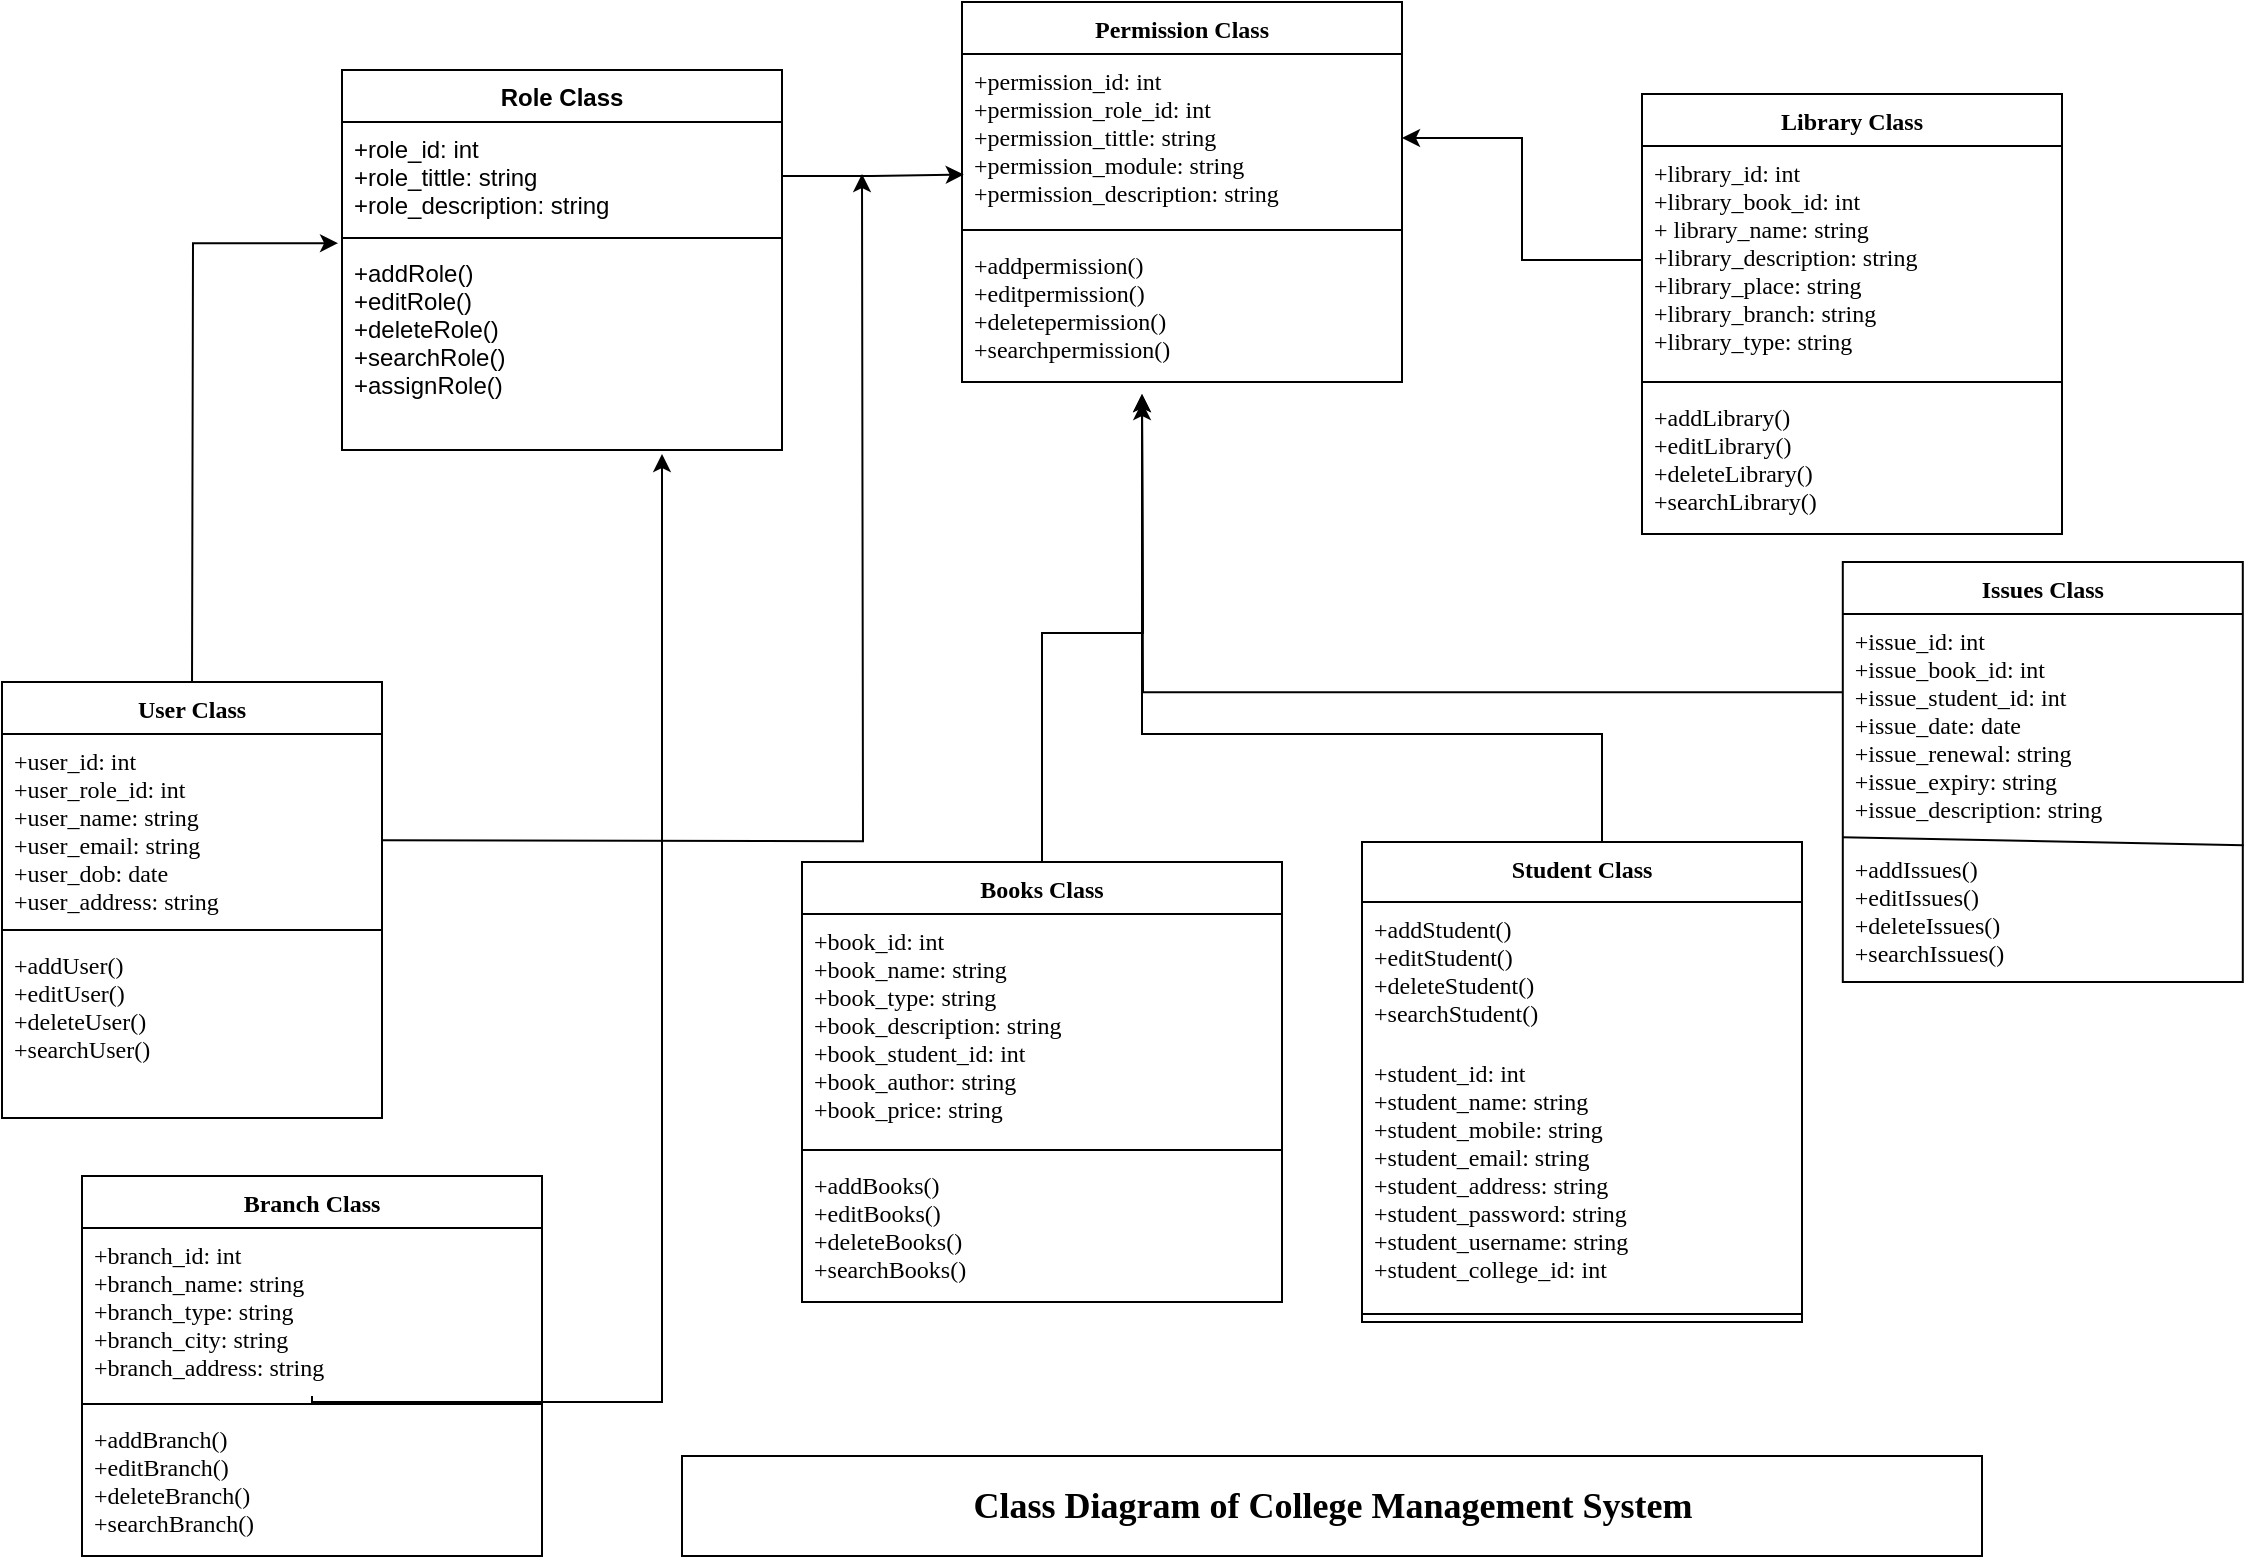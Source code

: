 <mxfile version="20.5.3" type="google"><diagram id="S4lH-8VgY-Aye4h_-F0E" name="Page-1"><mxGraphModel grid="1" page="1" gridSize="10" guides="1" tooltips="1" connect="1" arrows="1" fold="1" pageScale="1" pageWidth="1169" pageHeight="827" math="0" shadow="0"><root><mxCell id="0"/><mxCell id="1" parent="0"/><mxCell id="JvO9IDZWSa27tZ2mdYNe-1" value="Role Class" style="swimlane;fontStyle=1;align=center;verticalAlign=top;childLayout=stackLayout;horizontal=1;startSize=26;horizontalStack=0;resizeParent=1;resizeParentMax=0;resizeLast=0;collapsible=1;marginBottom=0;" vertex="1" parent="1"><mxGeometry x="190" y="54" width="220" height="190" as="geometry"/></mxCell><mxCell id="JvO9IDZWSa27tZ2mdYNe-2" value="+role_id: int&#10;+role_tittle: string&#10;+role_description: string" style="text;strokeColor=none;fillColor=none;align=left;verticalAlign=top;spacingLeft=4;spacingRight=4;overflow=hidden;rotatable=0;points=[[0,0.5],[1,0.5]];portConstraint=eastwest;" vertex="1" parent="JvO9IDZWSa27tZ2mdYNe-1"><mxGeometry y="26" width="220" height="54" as="geometry"/></mxCell><mxCell id="JvO9IDZWSa27tZ2mdYNe-3" value="" style="line;strokeWidth=1;fillColor=none;align=left;verticalAlign=middle;spacingTop=-1;spacingLeft=3;spacingRight=3;rotatable=0;labelPosition=right;points=[];portConstraint=eastwest;strokeColor=inherit;" vertex="1" parent="JvO9IDZWSa27tZ2mdYNe-1"><mxGeometry y="80" width="220" height="8" as="geometry"/></mxCell><mxCell id="JvO9IDZWSa27tZ2mdYNe-4" value="+addRole()&#10;+editRole()&#10;+deleteRole()&#10;+searchRole()&#10;+assignRole()" style="text;strokeColor=none;fillColor=none;align=left;verticalAlign=top;spacingLeft=4;spacingRight=4;overflow=hidden;rotatable=0;points=[[0,0.5],[1,0.5]];portConstraint=eastwest;" vertex="1" parent="JvO9IDZWSa27tZ2mdYNe-1"><mxGeometry y="88" width="220" height="102" as="geometry"/></mxCell><mxCell id="JvO9IDZWSa27tZ2mdYNe-9" value="Permission Class" style="swimlane;fontStyle=1;align=center;verticalAlign=top;childLayout=stackLayout;horizontal=1;startSize=26;horizontalStack=0;resizeParent=1;resizeParentMax=0;resizeLast=0;collapsible=1;marginBottom=0;fontFamily=Georgia;" vertex="1" parent="1"><mxGeometry x="500" y="20" width="220" height="190" as="geometry"/></mxCell><mxCell id="JvO9IDZWSa27tZ2mdYNe-10" value="+permission_id: int&#10;+permission_role_id: int&#10;+permission_tittle: string&#10;+permission_module: string &#10;+permission_description: string" style="text;strokeColor=none;fillColor=none;align=left;verticalAlign=top;spacingLeft=4;spacingRight=4;overflow=hidden;rotatable=0;points=[[0,0.5],[1,0.5]];portConstraint=eastwest;fontFamily=Georgia;" vertex="1" parent="JvO9IDZWSa27tZ2mdYNe-9"><mxGeometry y="26" width="220" height="84" as="geometry"/></mxCell><mxCell id="JvO9IDZWSa27tZ2mdYNe-11" value="" style="line;strokeWidth=1;fillColor=none;align=left;verticalAlign=middle;spacingTop=-1;spacingLeft=3;spacingRight=3;rotatable=0;labelPosition=right;points=[];portConstraint=eastwest;strokeColor=inherit;fontFamily=Georgia;" vertex="1" parent="JvO9IDZWSa27tZ2mdYNe-9"><mxGeometry y="110" width="220" height="8" as="geometry"/></mxCell><mxCell id="JvO9IDZWSa27tZ2mdYNe-12" value="+addpermission()&#10;+editpermission()&#10;+deletepermission()&#10;+searchpermission()" style="text;strokeColor=none;fillColor=none;align=left;verticalAlign=top;spacingLeft=4;spacingRight=4;overflow=hidden;rotatable=0;points=[[0,0.5],[1,0.5]];portConstraint=eastwest;fontFamily=Georgia;" vertex="1" parent="JvO9IDZWSa27tZ2mdYNe-9"><mxGeometry y="118" width="220" height="72" as="geometry"/></mxCell><mxCell id="JvO9IDZWSa27tZ2mdYNe-13" value="Library Class" style="swimlane;fontStyle=1;align=center;verticalAlign=top;childLayout=stackLayout;horizontal=1;startSize=26;horizontalStack=0;resizeParent=1;resizeParentMax=0;resizeLast=0;collapsible=1;marginBottom=0;fontFamily=Georgia;" vertex="1" parent="1"><mxGeometry x="840" y="66" width="210" height="220" as="geometry"/></mxCell><mxCell id="JvO9IDZWSa27tZ2mdYNe-14" value="+library_id: int&#10;+library_book_id: int&#10;+ library_name: string&#10;+library_description: string&#10;+library_place: string&#10;+library_branch: string&#10;+library_type: string" style="text;strokeColor=none;fillColor=none;align=left;verticalAlign=top;spacingLeft=4;spacingRight=4;overflow=hidden;rotatable=0;points=[[0,0.5],[1,0.5]];portConstraint=eastwest;fontFamily=Georgia;" vertex="1" parent="JvO9IDZWSa27tZ2mdYNe-13"><mxGeometry y="26" width="210" height="114" as="geometry"/></mxCell><mxCell id="JvO9IDZWSa27tZ2mdYNe-15" value="" style="line;strokeWidth=1;fillColor=none;align=left;verticalAlign=middle;spacingTop=-1;spacingLeft=3;spacingRight=3;rotatable=0;labelPosition=right;points=[];portConstraint=eastwest;strokeColor=inherit;fontFamily=Georgia;" vertex="1" parent="JvO9IDZWSa27tZ2mdYNe-13"><mxGeometry y="140" width="210" height="8" as="geometry"/></mxCell><mxCell id="JvO9IDZWSa27tZ2mdYNe-16" value="+addLibrary()&#10;+editLibrary()&#10;+deleteLibrary()&#10;+searchLibrary()" style="text;strokeColor=none;fillColor=none;align=left;verticalAlign=top;spacingLeft=4;spacingRight=4;overflow=hidden;rotatable=0;points=[[0,0.5],[1,0.5]];portConstraint=eastwest;fontFamily=Georgia;" vertex="1" parent="JvO9IDZWSa27tZ2mdYNe-13"><mxGeometry y="148" width="210" height="72" as="geometry"/></mxCell><mxCell id="JvO9IDZWSa27tZ2mdYNe-41" style="edgeStyle=orthogonalEdgeStyle;rounded=0;orthogonalLoop=1;jettySize=auto;html=1;exitX=0;exitY=0.343;exitDx=0;exitDy=0;fontFamily=Georgia;exitPerimeter=0;" edge="1" parent="1" source="JvO9IDZWSa27tZ2mdYNe-18"><mxGeometry relative="1" as="geometry"><mxPoint x="590" y="216" as="targetPoint"/><mxPoint x="980" y="386" as="sourcePoint"/></mxGeometry></mxCell><mxCell id="JvO9IDZWSa27tZ2mdYNe-17" value="Issues Class" style="swimlane;fontStyle=1;align=center;verticalAlign=top;childLayout=stackLayout;horizontal=1;startSize=26;horizontalStack=0;resizeParent=1;resizeParentMax=0;resizeLast=0;collapsible=1;marginBottom=0;fontFamily=Georgia;" vertex="1" parent="1"><mxGeometry x="940.4" y="300" width="200" height="210" as="geometry"/></mxCell><mxCell id="JvO9IDZWSa27tZ2mdYNe-18" value="+issue_id: int&#10;+issue_book_id: int&#10;+issue_student_id: int&#10;+issue_date: date&#10;+issue_renewal: string&#10;+issue_expiry: string&#10;+issue_description: string&#10;" style="text;strokeColor=none;fillColor=none;align=left;verticalAlign=top;spacingLeft=4;spacingRight=4;overflow=hidden;rotatable=0;points=[[0,0.5],[1,0.5]];portConstraint=eastwest;fontFamily=Georgia;" vertex="1" parent="JvO9IDZWSa27tZ2mdYNe-17"><mxGeometry y="26" width="200" height="114" as="geometry"/></mxCell><mxCell id="JvO9IDZWSa27tZ2mdYNe-20" value="+addIssues()&#10;+editIssues()&#10;+deleteIssues()&#10;+searchIssues()" style="text;strokeColor=none;fillColor=none;align=left;verticalAlign=top;spacingLeft=4;spacingRight=4;overflow=hidden;rotatable=0;points=[[0,0.5],[1,0.5]];portConstraint=eastwest;fontFamily=Georgia;" vertex="1" parent="JvO9IDZWSa27tZ2mdYNe-17"><mxGeometry y="140" width="200" height="70" as="geometry"/></mxCell><mxCell id="JvO9IDZWSa27tZ2mdYNe-21" value="" style="endArrow=none;html=1;rounded=0;fontFamily=Georgia;exitX=-0.002;exitY=-0.034;exitDx=0;exitDy=0;exitPerimeter=0;entryX=1.002;entryY=0.023;entryDx=0;entryDy=0;entryPerimeter=0;" edge="1" parent="JvO9IDZWSa27tZ2mdYNe-17" source="JvO9IDZWSa27tZ2mdYNe-20" target="JvO9IDZWSa27tZ2mdYNe-20"><mxGeometry width="50" height="50" relative="1" as="geometry"><mxPoint x="-10" y="90" as="sourcePoint"/><mxPoint x="40" y="40" as="targetPoint"/></mxGeometry></mxCell><mxCell id="JvO9IDZWSa27tZ2mdYNe-43" style="edgeStyle=orthogonalEdgeStyle;rounded=0;orthogonalLoop=1;jettySize=auto;html=1;fontFamily=Georgia;exitX=0.558;exitY=0.008;exitDx=0;exitDy=0;exitPerimeter=0;" edge="1" parent="1" source="JvO9IDZWSa27tZ2mdYNe-22"><mxGeometry relative="1" as="geometry"><mxPoint x="590" y="216" as="targetPoint"/><Array as="points"><mxPoint x="820" y="442"/><mxPoint x="820" y="386"/><mxPoint x="590" y="386"/></Array><mxPoint x="820" y="530" as="sourcePoint"/></mxGeometry></mxCell><mxCell id="JvO9IDZWSa27tZ2mdYNe-22" value="Student Class" style="swimlane;fontStyle=1;align=center;verticalAlign=top;childLayout=stackLayout;horizontal=1;startSize=30;horizontalStack=0;resizeParent=1;resizeParentMax=0;resizeLast=0;collapsible=1;marginBottom=0;fontFamily=Georgia;" vertex="1" parent="1"><mxGeometry x="700" y="440" width="220" height="240" as="geometry"/></mxCell><mxCell id="JvO9IDZWSa27tZ2mdYNe-25" value="+addStudent()&#10;+editStudent()&#10;+deleteStudent()&#10;+searchStudent()" style="text;strokeColor=none;fillColor=none;align=left;verticalAlign=top;spacingLeft=4;spacingRight=4;overflow=hidden;rotatable=0;points=[[0,0.5],[1,0.5]];portConstraint=eastwest;fontFamily=Georgia;" vertex="1" parent="JvO9IDZWSa27tZ2mdYNe-22"><mxGeometry y="30" width="220" height="72" as="geometry"/></mxCell><mxCell id="JvO9IDZWSa27tZ2mdYNe-23" value="+student_id: int&#10;+student_name: string&#10;+student_mobile: string&#10;+student_email: string&#10;+student_address: string&#10;+student_password: string&#10;+student_username: string&#10;+student_college_id: int" style="text;strokeColor=none;fillColor=none;align=left;verticalAlign=top;spacingLeft=4;spacingRight=4;overflow=hidden;rotatable=0;points=[[0,0.5],[1,0.5]];portConstraint=eastwest;fontFamily=Georgia;" vertex="1" parent="JvO9IDZWSa27tZ2mdYNe-22"><mxGeometry y="102" width="220" height="130" as="geometry"/></mxCell><mxCell id="JvO9IDZWSa27tZ2mdYNe-24" value="" style="line;strokeWidth=1;fillColor=none;align=left;verticalAlign=middle;spacingTop=-1;spacingLeft=3;spacingRight=3;rotatable=0;labelPosition=right;points=[];portConstraint=eastwest;strokeColor=inherit;fontFamily=Georgia;" vertex="1" parent="JvO9IDZWSa27tZ2mdYNe-22"><mxGeometry y="232" width="220" height="8" as="geometry"/></mxCell><mxCell id="37yhIiDADqPbxNfBztbJ-11" style="edgeStyle=orthogonalEdgeStyle;rounded=0;orthogonalLoop=1;jettySize=auto;html=1;" edge="1" parent="1" source="JvO9IDZWSa27tZ2mdYNe-26"><mxGeometry relative="1" as="geometry"><mxPoint x="590" y="220" as="targetPoint"/></mxGeometry></mxCell><mxCell id="JvO9IDZWSa27tZ2mdYNe-26" value="Books Class" style="swimlane;fontStyle=1;align=center;verticalAlign=top;childLayout=stackLayout;horizontal=1;startSize=26;horizontalStack=0;resizeParent=1;resizeParentMax=0;resizeLast=0;collapsible=1;marginBottom=0;fontFamily=Georgia;" vertex="1" parent="1"><mxGeometry x="420" y="450" width="240" height="220" as="geometry"/></mxCell><mxCell id="JvO9IDZWSa27tZ2mdYNe-27" value="+book_id: int&#10;+book_name: string&#10;+book_type: string&#10;+book_description: string&#10;+book_student_id: int&#10;+book_author: string&#10;+book_price: string&#10;" style="text;strokeColor=none;fillColor=none;align=left;verticalAlign=top;spacingLeft=4;spacingRight=4;overflow=hidden;rotatable=0;points=[[0,0.5],[1,0.5]];portConstraint=eastwest;fontFamily=Georgia;" vertex="1" parent="JvO9IDZWSa27tZ2mdYNe-26"><mxGeometry y="26" width="240" height="114" as="geometry"/></mxCell><mxCell id="JvO9IDZWSa27tZ2mdYNe-28" value="" style="line;strokeWidth=1;fillColor=none;align=left;verticalAlign=middle;spacingTop=-1;spacingLeft=3;spacingRight=3;rotatable=0;labelPosition=right;points=[];portConstraint=eastwest;strokeColor=inherit;fontFamily=Georgia;" vertex="1" parent="JvO9IDZWSa27tZ2mdYNe-26"><mxGeometry y="140" width="240" height="8" as="geometry"/></mxCell><mxCell id="JvO9IDZWSa27tZ2mdYNe-29" value="+addBooks()&#10;+editBooks()&#10;+deleteBooks()&#10;+searchBooks()" style="text;strokeColor=none;fillColor=none;align=left;verticalAlign=top;spacingLeft=4;spacingRight=4;overflow=hidden;rotatable=0;points=[[0,0.5],[1,0.5]];portConstraint=eastwest;fontFamily=Georgia;" vertex="1" parent="JvO9IDZWSa27tZ2mdYNe-26"><mxGeometry y="148" width="240" height="72" as="geometry"/></mxCell><mxCell id="JvO9IDZWSa27tZ2mdYNe-30" value="Branch Class" style="swimlane;fontStyle=1;align=center;verticalAlign=top;childLayout=stackLayout;horizontal=1;startSize=26;horizontalStack=0;resizeParent=1;resizeParentMax=0;resizeLast=0;collapsible=1;marginBottom=0;fontFamily=Georgia;" vertex="1" parent="1"><mxGeometry x="60" y="607" width="230" height="190" as="geometry"/></mxCell><mxCell id="JvO9IDZWSa27tZ2mdYNe-31" value="+branch_id: int&#10;+branch_name: string&#10;+branch_type: string&#10;+branch_city: string&#10;+branch_address: string" style="text;strokeColor=none;fillColor=none;align=left;verticalAlign=top;spacingLeft=4;spacingRight=4;overflow=hidden;rotatable=0;points=[[0,0.5],[1,0.5]];portConstraint=eastwest;fontFamily=Georgia;" vertex="1" parent="JvO9IDZWSa27tZ2mdYNe-30"><mxGeometry y="26" width="230" height="84" as="geometry"/></mxCell><mxCell id="JvO9IDZWSa27tZ2mdYNe-32" value="" style="line;strokeWidth=1;fillColor=none;align=left;verticalAlign=middle;spacingTop=-1;spacingLeft=3;spacingRight=3;rotatable=0;labelPosition=right;points=[];portConstraint=eastwest;strokeColor=inherit;fontFamily=Georgia;" vertex="1" parent="JvO9IDZWSa27tZ2mdYNe-30"><mxGeometry y="110" width="230" height="8" as="geometry"/></mxCell><mxCell id="JvO9IDZWSa27tZ2mdYNe-33" value="+addBranch()&#10;+editBranch()&#10;+deleteBranch()&#10;+searchBranch()" style="text;strokeColor=none;fillColor=none;align=left;verticalAlign=top;spacingLeft=4;spacingRight=4;overflow=hidden;rotatable=0;points=[[0,0.5],[1,0.5]];portConstraint=eastwest;fontFamily=Georgia;" vertex="1" parent="JvO9IDZWSa27tZ2mdYNe-30"><mxGeometry y="118" width="230" height="72" as="geometry"/></mxCell><mxCell id="JvO9IDZWSa27tZ2mdYNe-38" style="edgeStyle=orthogonalEdgeStyle;rounded=0;orthogonalLoop=1;jettySize=auto;html=1;fontFamily=Georgia;entryX=-0.009;entryY=-0.014;entryDx=0;entryDy=0;entryPerimeter=0;" edge="1" parent="1" target="JvO9IDZWSa27tZ2mdYNe-4"><mxGeometry relative="1" as="geometry"><mxPoint x="115" y="116" as="targetPoint"/><mxPoint x="115.0" y="366" as="sourcePoint"/></mxGeometry></mxCell><mxCell id="JvO9IDZWSa27tZ2mdYNe-34" value="User Class" style="swimlane;fontStyle=1;align=center;verticalAlign=top;childLayout=stackLayout;horizontal=1;startSize=26;horizontalStack=0;resizeParent=1;resizeParentMax=0;resizeLast=0;collapsible=1;marginBottom=0;fontFamily=Georgia;" vertex="1" parent="1"><mxGeometry x="20" y="360" width="190" height="218" as="geometry"/></mxCell><mxCell id="JvO9IDZWSa27tZ2mdYNe-35" value="+user_id: int&#10;+user_role_id: int&#10;+user_name: string&#10;+user_email: string&#10;+user_dob: date&#10;+user_address: string" style="text;strokeColor=none;fillColor=none;align=left;verticalAlign=top;spacingLeft=4;spacingRight=4;overflow=hidden;rotatable=0;points=[[0,0.5],[1,0.5]];portConstraint=eastwest;fontFamily=Georgia;" vertex="1" parent="JvO9IDZWSa27tZ2mdYNe-34"><mxGeometry y="26" width="190" height="94" as="geometry"/></mxCell><mxCell id="JvO9IDZWSa27tZ2mdYNe-36" value="" style="line;strokeWidth=1;fillColor=none;align=left;verticalAlign=middle;spacingTop=-1;spacingLeft=3;spacingRight=3;rotatable=0;labelPosition=right;points=[];portConstraint=eastwest;strokeColor=inherit;fontFamily=Georgia;" vertex="1" parent="JvO9IDZWSa27tZ2mdYNe-34"><mxGeometry y="120" width="190" height="8" as="geometry"/></mxCell><mxCell id="JvO9IDZWSa27tZ2mdYNe-37" value="+addUser()&#10;+editUser()&#10;+deleteUser()&#10;+searchUser()" style="text;strokeColor=none;fillColor=none;align=left;verticalAlign=top;spacingLeft=4;spacingRight=4;overflow=hidden;rotatable=0;points=[[0,0.5],[1,0.5]];portConstraint=eastwest;fontFamily=Georgia;" vertex="1" parent="JvO9IDZWSa27tZ2mdYNe-34"><mxGeometry y="128" width="190" height="90" as="geometry"/></mxCell><mxCell id="JvO9IDZWSa27tZ2mdYNe-39" style="edgeStyle=orthogonalEdgeStyle;rounded=0;orthogonalLoop=1;jettySize=auto;html=1;entryX=0.004;entryY=0.717;entryDx=0;entryDy=0;entryPerimeter=0;fontFamily=Georgia;" edge="1" parent="1" source="JvO9IDZWSa27tZ2mdYNe-2" target="JvO9IDZWSa27tZ2mdYNe-10"><mxGeometry relative="1" as="geometry"/></mxCell><mxCell id="JvO9IDZWSa27tZ2mdYNe-40" style="edgeStyle=orthogonalEdgeStyle;rounded=0;orthogonalLoop=1;jettySize=auto;html=1;fontFamily=Georgia;" edge="1" parent="1" source="JvO9IDZWSa27tZ2mdYNe-14" target="JvO9IDZWSa27tZ2mdYNe-10"><mxGeometry relative="1" as="geometry"/></mxCell><mxCell id="JvO9IDZWSa27tZ2mdYNe-45" style="edgeStyle=orthogonalEdgeStyle;rounded=0;orthogonalLoop=1;jettySize=auto;html=1;fontFamily=Georgia;" edge="1" parent="1"><mxGeometry relative="1" as="geometry"><mxPoint x="450" y="106" as="targetPoint"/><mxPoint x="210" y="439.091" as="sourcePoint"/></mxGeometry></mxCell><mxCell id="JvO9IDZWSa27tZ2mdYNe-46" style="edgeStyle=orthogonalEdgeStyle;rounded=0;orthogonalLoop=1;jettySize=auto;html=1;fontFamily=Georgia;" edge="1" parent="1" source="JvO9IDZWSa27tZ2mdYNe-31"><mxGeometry relative="1" as="geometry"><mxPoint x="350" y="246" as="targetPoint"/><Array as="points"><mxPoint x="175" y="720"/><mxPoint x="350" y="720"/></Array></mxGeometry></mxCell><mxCell id="JvO9IDZWSa27tZ2mdYNe-47" value="&lt;h2&gt;&lt;font face=&quot;Comic Sans MS&quot;&gt;Class Diagram of College Management System&lt;/font&gt;&lt;/h2&gt;" style="html=1;fontFamily=Georgia;" vertex="1" parent="1"><mxGeometry x="360" y="747" width="650" height="50" as="geometry"/></mxCell></root></mxGraphModel></diagram></mxfile>